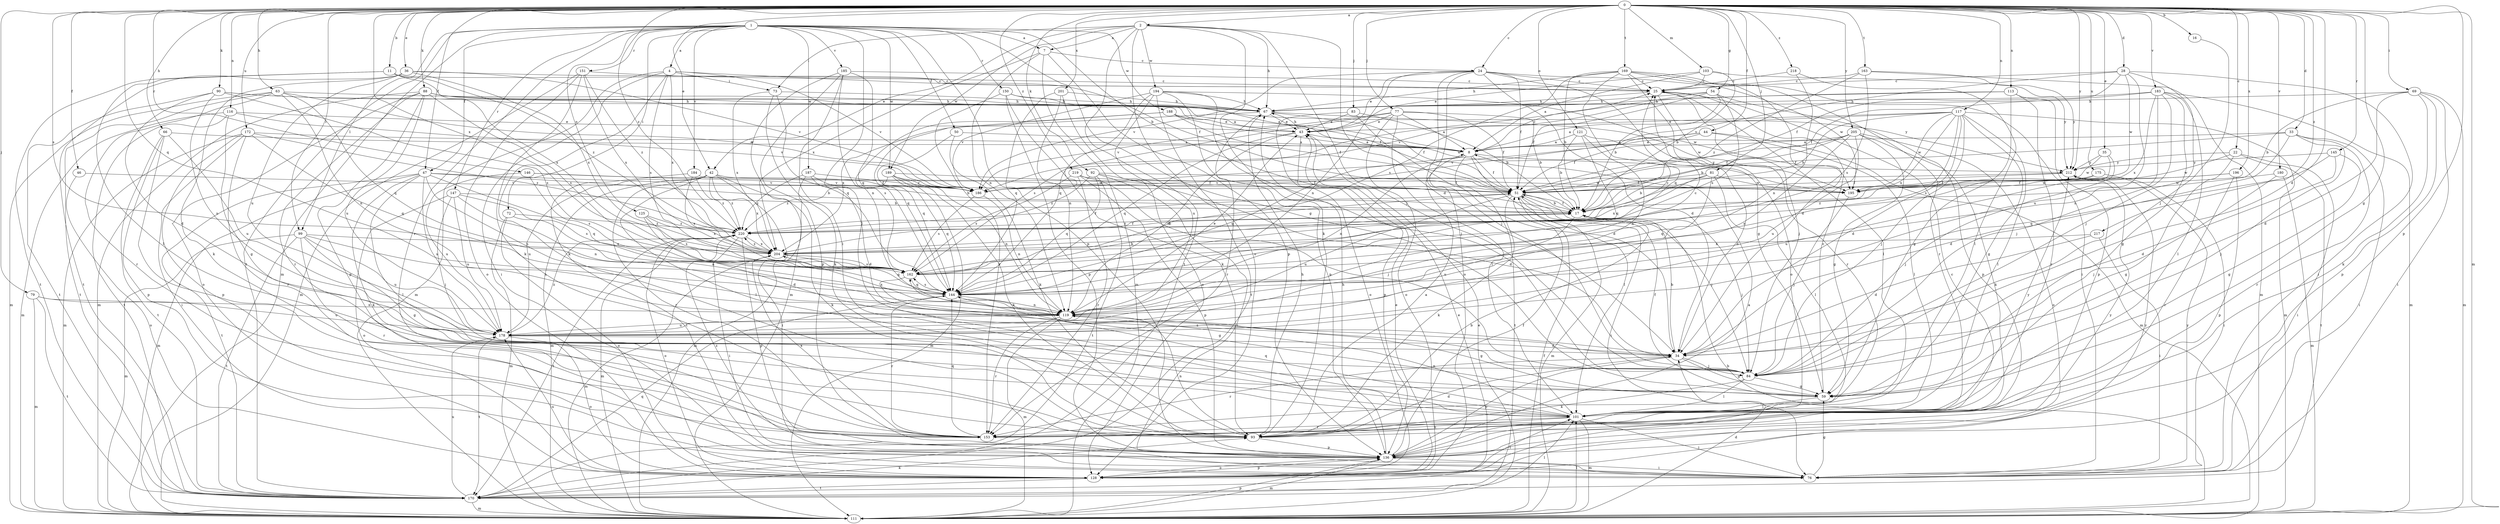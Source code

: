 strict digraph  {
0;
1;
2;
4;
7;
8;
11;
16;
17;
22;
24;
25;
28;
33;
34;
35;
36;
42;
43;
44;
46;
47;
50;
51;
54;
59;
63;
66;
67;
69;
72;
73;
76;
77;
79;
81;
83;
84;
88;
90;
92;
93;
99;
101;
103;
111;
113;
116;
117;
119;
121;
125;
128;
136;
144;
145;
146;
147;
150;
151;
153;
162;
163;
169;
170;
172;
175;
178;
180;
183;
184;
185;
186;
187;
188;
189;
194;
195;
196;
201;
204;
205;
212;
217;
218;
219;
220;
0 -> 2  [label=a];
0 -> 11  [label=b];
0 -> 16  [label=b];
0 -> 22  [label=c];
0 -> 24  [label=c];
0 -> 28  [label=d];
0 -> 33  [label=d];
0 -> 34  [label=d];
0 -> 35  [label=e];
0 -> 36  [label=e];
0 -> 42  [label=e];
0 -> 44  [label=f];
0 -> 46  [label=f];
0 -> 47  [label=f];
0 -> 54  [label=g];
0 -> 59  [label=g];
0 -> 63  [label=h];
0 -> 66  [label=h];
0 -> 69  [label=i];
0 -> 77  [label=j];
0 -> 79  [label=j];
0 -> 81  [label=j];
0 -> 83  [label=j];
0 -> 88  [label=k];
0 -> 90  [label=k];
0 -> 92  [label=k];
0 -> 99  [label=l];
0 -> 103  [label=m];
0 -> 111  [label=m];
0 -> 113  [label=n];
0 -> 116  [label=n];
0 -> 117  [label=n];
0 -> 121  [label=o];
0 -> 136  [label=p];
0 -> 144  [label=q];
0 -> 145  [label=r];
0 -> 146  [label=r];
0 -> 162  [label=s];
0 -> 163  [label=t];
0 -> 169  [label=t];
0 -> 172  [label=u];
0 -> 175  [label=u];
0 -> 180  [label=v];
0 -> 183  [label=v];
0 -> 196  [label=x];
0 -> 201  [label=x];
0 -> 204  [label=x];
0 -> 205  [label=y];
0 -> 212  [label=y];
0 -> 217  [label=z];
0 -> 218  [label=z];
0 -> 219  [label=z];
0 -> 220  [label=z];
1 -> 4  [label=a];
1 -> 7  [label=a];
1 -> 17  [label=b];
1 -> 47  [label=f];
1 -> 50  [label=f];
1 -> 59  [label=g];
1 -> 72  [label=i];
1 -> 99  [label=l];
1 -> 101  [label=l];
1 -> 111  [label=m];
1 -> 125  [label=o];
1 -> 136  [label=p];
1 -> 147  [label=r];
1 -> 150  [label=r];
1 -> 151  [label=r];
1 -> 153  [label=r];
1 -> 170  [label=t];
1 -> 184  [label=v];
1 -> 185  [label=v];
1 -> 187  [label=w];
1 -> 188  [label=w];
1 -> 189  [label=w];
2 -> 7  [label=a];
2 -> 34  [label=d];
2 -> 42  [label=e];
2 -> 67  [label=h];
2 -> 73  [label=i];
2 -> 84  [label=j];
2 -> 93  [label=k];
2 -> 128  [label=o];
2 -> 170  [label=t];
2 -> 189  [label=w];
2 -> 194  [label=w];
4 -> 51  [label=f];
4 -> 73  [label=i];
4 -> 76  [label=i];
4 -> 93  [label=k];
4 -> 111  [label=m];
4 -> 162  [label=s];
4 -> 186  [label=v];
4 -> 204  [label=x];
7 -> 24  [label=c];
7 -> 111  [label=m];
7 -> 119  [label=n];
7 -> 136  [label=p];
7 -> 204  [label=x];
8 -> 25  [label=c];
8 -> 51  [label=f];
8 -> 101  [label=l];
8 -> 119  [label=n];
8 -> 144  [label=q];
8 -> 170  [label=t];
8 -> 212  [label=y];
11 -> 25  [label=c];
11 -> 101  [label=l];
11 -> 170  [label=t];
11 -> 204  [label=x];
11 -> 220  [label=z];
16 -> 84  [label=j];
17 -> 51  [label=f];
17 -> 84  [label=j];
17 -> 178  [label=u];
17 -> 220  [label=z];
22 -> 59  [label=g];
22 -> 76  [label=i];
22 -> 170  [label=t];
22 -> 195  [label=w];
22 -> 212  [label=y];
24 -> 25  [label=c];
24 -> 34  [label=d];
24 -> 43  [label=e];
24 -> 51  [label=f];
24 -> 59  [label=g];
24 -> 84  [label=j];
24 -> 119  [label=n];
24 -> 128  [label=o];
24 -> 186  [label=v];
24 -> 195  [label=w];
25 -> 67  [label=h];
25 -> 84  [label=j];
25 -> 101  [label=l];
25 -> 153  [label=r];
28 -> 25  [label=c];
28 -> 51  [label=f];
28 -> 76  [label=i];
28 -> 84  [label=j];
28 -> 178  [label=u];
28 -> 186  [label=v];
28 -> 195  [label=w];
33 -> 8  [label=a];
33 -> 34  [label=d];
33 -> 51  [label=f];
33 -> 76  [label=i];
33 -> 84  [label=j];
33 -> 153  [label=r];
34 -> 17  [label=b];
34 -> 59  [label=g];
34 -> 84  [label=j];
34 -> 136  [label=p];
34 -> 153  [label=r];
35 -> 84  [label=j];
35 -> 178  [label=u];
35 -> 195  [label=w];
35 -> 212  [label=y];
36 -> 25  [label=c];
36 -> 93  [label=k];
36 -> 170  [label=t];
36 -> 178  [label=u];
36 -> 186  [label=v];
36 -> 204  [label=x];
42 -> 76  [label=i];
42 -> 93  [label=k];
42 -> 101  [label=l];
42 -> 111  [label=m];
42 -> 153  [label=r];
42 -> 178  [label=u];
42 -> 195  [label=w];
42 -> 204  [label=x];
42 -> 220  [label=z];
43 -> 8  [label=a];
43 -> 67  [label=h];
43 -> 119  [label=n];
43 -> 136  [label=p];
43 -> 144  [label=q];
44 -> 8  [label=a];
44 -> 51  [label=f];
44 -> 101  [label=l];
44 -> 111  [label=m];
44 -> 186  [label=v];
46 -> 128  [label=o];
46 -> 186  [label=v];
47 -> 17  [label=b];
47 -> 93  [label=k];
47 -> 101  [label=l];
47 -> 111  [label=m];
47 -> 119  [label=n];
47 -> 144  [label=q];
47 -> 170  [label=t];
47 -> 178  [label=u];
47 -> 186  [label=v];
50 -> 8  [label=a];
50 -> 93  [label=k];
50 -> 144  [label=q];
51 -> 17  [label=b];
51 -> 76  [label=i];
51 -> 84  [label=j];
51 -> 93  [label=k];
51 -> 111  [label=m];
51 -> 178  [label=u];
54 -> 17  [label=b];
54 -> 51  [label=f];
54 -> 67  [label=h];
54 -> 136  [label=p];
54 -> 162  [label=s];
54 -> 186  [label=v];
59 -> 25  [label=c];
59 -> 51  [label=f];
59 -> 101  [label=l];
63 -> 67  [label=h];
63 -> 111  [label=m];
63 -> 119  [label=n];
63 -> 144  [label=q];
63 -> 153  [label=r];
63 -> 170  [label=t];
63 -> 186  [label=v];
66 -> 8  [label=a];
66 -> 136  [label=p];
66 -> 153  [label=r];
66 -> 170  [label=t];
66 -> 178  [label=u];
67 -> 43  [label=e];
67 -> 51  [label=f];
67 -> 153  [label=r];
67 -> 195  [label=w];
67 -> 204  [label=x];
69 -> 17  [label=b];
69 -> 34  [label=d];
69 -> 67  [label=h];
69 -> 76  [label=i];
69 -> 93  [label=k];
69 -> 111  [label=m];
69 -> 136  [label=p];
72 -> 111  [label=m];
72 -> 119  [label=n];
72 -> 128  [label=o];
72 -> 220  [label=z];
73 -> 67  [label=h];
73 -> 93  [label=k];
73 -> 144  [label=q];
73 -> 204  [label=x];
76 -> 59  [label=g];
76 -> 212  [label=y];
77 -> 8  [label=a];
77 -> 17  [label=b];
77 -> 43  [label=e];
77 -> 51  [label=f];
77 -> 101  [label=l];
77 -> 128  [label=o];
77 -> 162  [label=s];
77 -> 186  [label=v];
79 -> 111  [label=m];
79 -> 119  [label=n];
79 -> 170  [label=t];
79 -> 178  [label=u];
81 -> 17  [label=b];
81 -> 51  [label=f];
81 -> 101  [label=l];
81 -> 144  [label=q];
81 -> 195  [label=w];
81 -> 204  [label=x];
83 -> 17  [label=b];
83 -> 34  [label=d];
83 -> 43  [label=e];
83 -> 128  [label=o];
84 -> 59  [label=g];
84 -> 93  [label=k];
84 -> 101  [label=l];
84 -> 162  [label=s];
88 -> 8  [label=a];
88 -> 67  [label=h];
88 -> 111  [label=m];
88 -> 128  [label=o];
88 -> 136  [label=p];
88 -> 153  [label=r];
88 -> 162  [label=s];
88 -> 178  [label=u];
88 -> 212  [label=y];
90 -> 8  [label=a];
90 -> 34  [label=d];
90 -> 67  [label=h];
90 -> 162  [label=s];
90 -> 170  [label=t];
90 -> 178  [label=u];
92 -> 34  [label=d];
92 -> 51  [label=f];
92 -> 76  [label=i];
92 -> 144  [label=q];
92 -> 170  [label=t];
92 -> 220  [label=z];
93 -> 8  [label=a];
93 -> 17  [label=b];
93 -> 34  [label=d];
93 -> 67  [label=h];
93 -> 119  [label=n];
93 -> 136  [label=p];
99 -> 59  [label=g];
99 -> 111  [label=m];
99 -> 119  [label=n];
99 -> 153  [label=r];
99 -> 170  [label=t];
99 -> 178  [label=u];
99 -> 204  [label=x];
101 -> 76  [label=i];
101 -> 93  [label=k];
101 -> 111  [label=m];
101 -> 119  [label=n];
101 -> 144  [label=q];
101 -> 153  [label=r];
101 -> 212  [label=y];
103 -> 8  [label=a];
103 -> 17  [label=b];
103 -> 25  [label=c];
103 -> 43  [label=e];
103 -> 212  [label=y];
111 -> 17  [label=b];
111 -> 34  [label=d];
111 -> 43  [label=e];
111 -> 51  [label=f];
111 -> 101  [label=l];
111 -> 136  [label=p];
113 -> 59  [label=g];
113 -> 67  [label=h];
113 -> 136  [label=p];
113 -> 153  [label=r];
113 -> 186  [label=v];
116 -> 43  [label=e];
116 -> 59  [label=g];
116 -> 111  [label=m];
116 -> 170  [label=t];
116 -> 186  [label=v];
117 -> 8  [label=a];
117 -> 17  [label=b];
117 -> 34  [label=d];
117 -> 43  [label=e];
117 -> 59  [label=g];
117 -> 84  [label=j];
117 -> 101  [label=l];
117 -> 111  [label=m];
117 -> 162  [label=s];
117 -> 195  [label=w];
117 -> 204  [label=x];
119 -> 43  [label=e];
119 -> 59  [label=g];
119 -> 111  [label=m];
119 -> 153  [label=r];
119 -> 178  [label=u];
119 -> 204  [label=x];
121 -> 8  [label=a];
121 -> 17  [label=b];
121 -> 34  [label=d];
121 -> 119  [label=n];
121 -> 144  [label=q];
125 -> 34  [label=d];
125 -> 162  [label=s];
125 -> 204  [label=x];
125 -> 220  [label=z];
128 -> 43  [label=e];
128 -> 101  [label=l];
128 -> 136  [label=p];
128 -> 170  [label=t];
128 -> 178  [label=u];
128 -> 212  [label=y];
136 -> 8  [label=a];
136 -> 25  [label=c];
136 -> 51  [label=f];
136 -> 67  [label=h];
136 -> 76  [label=i];
136 -> 111  [label=m];
136 -> 128  [label=o];
136 -> 212  [label=y];
136 -> 220  [label=z];
144 -> 25  [label=c];
144 -> 119  [label=n];
144 -> 153  [label=r];
144 -> 162  [label=s];
145 -> 34  [label=d];
145 -> 59  [label=g];
145 -> 144  [label=q];
145 -> 212  [label=y];
146 -> 51  [label=f];
146 -> 162  [label=s];
146 -> 178  [label=u];
146 -> 186  [label=v];
147 -> 17  [label=b];
147 -> 84  [label=j];
147 -> 119  [label=n];
147 -> 128  [label=o];
147 -> 162  [label=s];
147 -> 178  [label=u];
150 -> 51  [label=f];
150 -> 67  [label=h];
150 -> 93  [label=k];
150 -> 136  [label=p];
150 -> 153  [label=r];
151 -> 25  [label=c];
151 -> 93  [label=k];
151 -> 111  [label=m];
151 -> 128  [label=o];
151 -> 204  [label=x];
151 -> 220  [label=z];
153 -> 144  [label=q];
153 -> 204  [label=x];
162 -> 17  [label=b];
162 -> 25  [label=c];
162 -> 59  [label=g];
162 -> 144  [label=q];
163 -> 25  [label=c];
163 -> 111  [label=m];
163 -> 162  [label=s];
163 -> 212  [label=y];
163 -> 220  [label=z];
169 -> 17  [label=b];
169 -> 25  [label=c];
169 -> 34  [label=d];
169 -> 67  [label=h];
169 -> 76  [label=i];
169 -> 128  [label=o];
169 -> 144  [label=q];
169 -> 153  [label=r];
169 -> 162  [label=s];
170 -> 43  [label=e];
170 -> 93  [label=k];
170 -> 101  [label=l];
170 -> 111  [label=m];
170 -> 144  [label=q];
170 -> 178  [label=u];
172 -> 8  [label=a];
172 -> 76  [label=i];
172 -> 111  [label=m];
172 -> 136  [label=p];
172 -> 144  [label=q];
172 -> 153  [label=r];
172 -> 220  [label=z];
175 -> 51  [label=f];
175 -> 76  [label=i];
175 -> 220  [label=z];
178 -> 34  [label=d];
178 -> 128  [label=o];
178 -> 170  [label=t];
178 -> 220  [label=z];
180 -> 84  [label=j];
180 -> 111  [label=m];
180 -> 195  [label=w];
183 -> 51  [label=f];
183 -> 59  [label=g];
183 -> 67  [label=h];
183 -> 84  [label=j];
183 -> 101  [label=l];
183 -> 111  [label=m];
183 -> 119  [label=n];
183 -> 204  [label=x];
184 -> 76  [label=i];
184 -> 162  [label=s];
184 -> 195  [label=w];
184 -> 220  [label=z];
185 -> 25  [label=c];
185 -> 101  [label=l];
185 -> 111  [label=m];
185 -> 119  [label=n];
185 -> 136  [label=p];
185 -> 144  [label=q];
186 -> 119  [label=n];
186 -> 162  [label=s];
187 -> 17  [label=b];
187 -> 34  [label=d];
187 -> 111  [label=m];
187 -> 186  [label=v];
187 -> 220  [label=z];
188 -> 43  [label=e];
188 -> 51  [label=f];
188 -> 144  [label=q];
188 -> 162  [label=s];
188 -> 195  [label=w];
189 -> 51  [label=f];
189 -> 93  [label=k];
189 -> 111  [label=m];
189 -> 119  [label=n];
189 -> 144  [label=q];
189 -> 220  [label=z];
194 -> 67  [label=h];
194 -> 84  [label=j];
194 -> 136  [label=p];
194 -> 144  [label=q];
194 -> 170  [label=t];
194 -> 178  [label=u];
194 -> 186  [label=v];
194 -> 195  [label=w];
195 -> 84  [label=j];
196 -> 51  [label=f];
196 -> 136  [label=p];
196 -> 153  [label=r];
196 -> 195  [label=w];
201 -> 67  [label=h];
201 -> 119  [label=n];
201 -> 128  [label=o];
201 -> 144  [label=q];
204 -> 51  [label=f];
204 -> 111  [label=m];
204 -> 144  [label=q];
204 -> 162  [label=s];
204 -> 220  [label=z];
205 -> 8  [label=a];
205 -> 17  [label=b];
205 -> 51  [label=f];
205 -> 59  [label=g];
205 -> 93  [label=k];
205 -> 119  [label=n];
205 -> 128  [label=o];
205 -> 178  [label=u];
212 -> 51  [label=f];
212 -> 186  [label=v];
217 -> 34  [label=d];
217 -> 76  [label=i];
217 -> 204  [label=x];
218 -> 25  [label=c];
218 -> 101  [label=l];
218 -> 119  [label=n];
219 -> 51  [label=f];
219 -> 84  [label=j];
219 -> 136  [label=p];
219 -> 153  [label=r];
219 -> 162  [label=s];
220 -> 17  [label=b];
220 -> 51  [label=f];
220 -> 76  [label=i];
220 -> 111  [label=m];
220 -> 128  [label=o];
220 -> 136  [label=p];
220 -> 170  [label=t];
220 -> 204  [label=x];
}
